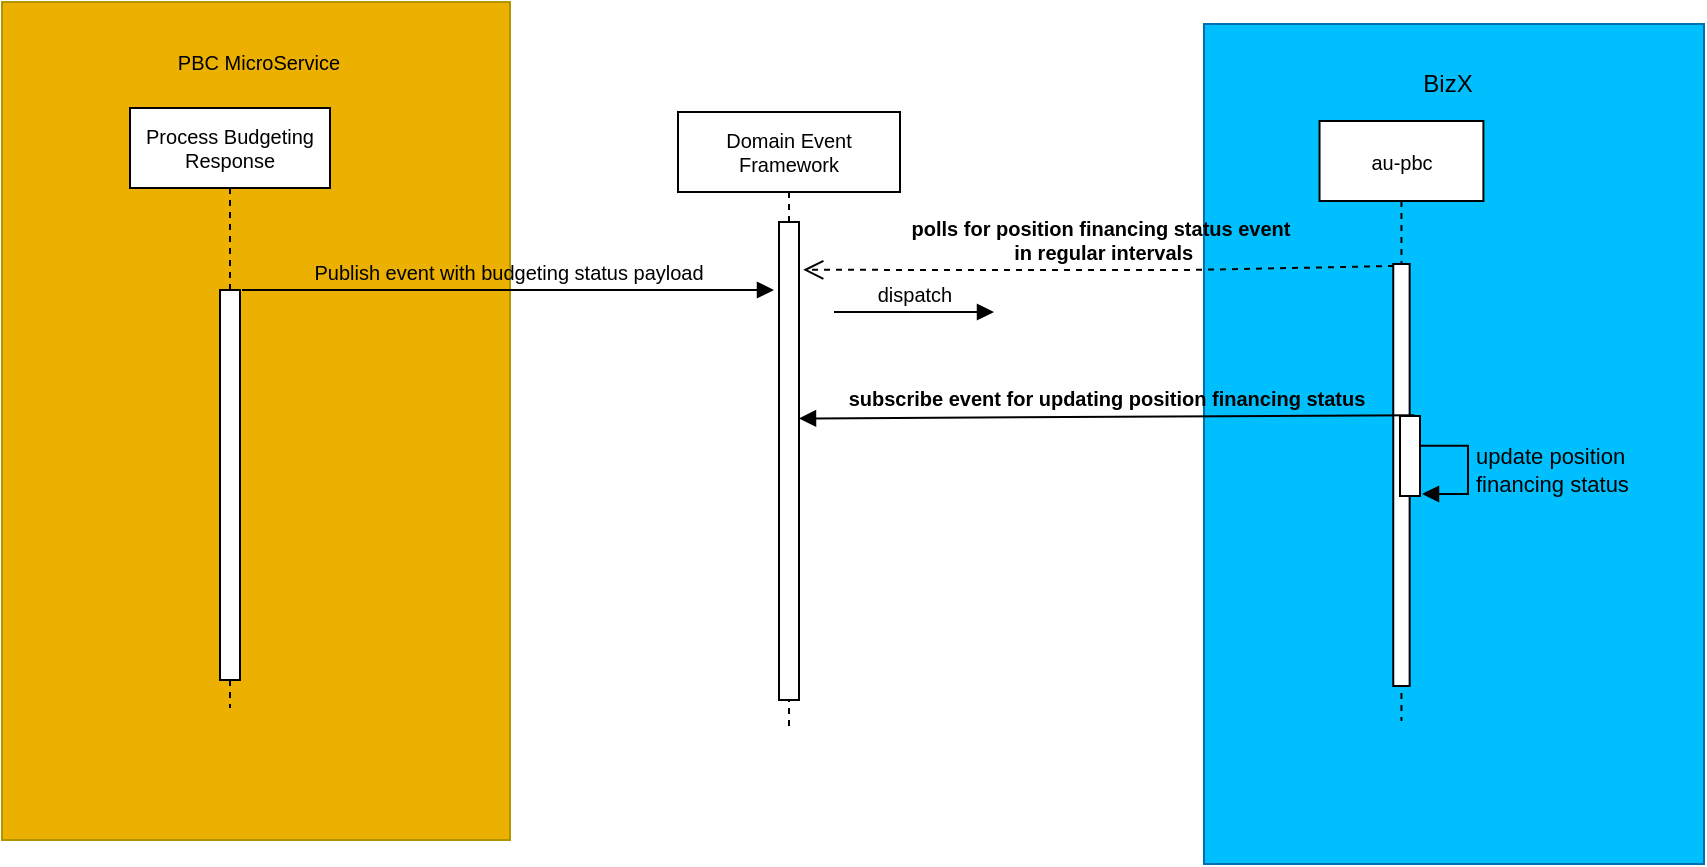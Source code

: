 <mxfile version="20.3.7" type="github">
  <diagram id="wJFIlY55Ic1AygLS4aco" name="PBC">
    <mxGraphModel dx="1239" dy="711" grid="0" gridSize="10" guides="1" tooltips="1" connect="1" arrows="1" fold="1" page="1" pageScale="1" pageWidth="827" pageHeight="1169" background="none" math="0" shadow="0">
      <root>
        <mxCell id="0" />
        <mxCell id="1" parent="0" />
        <mxCell id="ktJitoXzX8yOROSHFtFX-9" value="" style="rounded=0;whiteSpace=wrap;html=1;strokeColor=#B09500;fillColor=#EBB000;fontColor=#000000;container=0;" parent="1" vertex="1">
          <mxGeometry x="49" y="39" width="254" height="419" as="geometry" />
        </mxCell>
        <mxCell id="ktJitoXzX8yOROSHFtFX-10" value="&lt;font style=&quot;font-size: 10px;&quot;&gt;PBC MicroService&lt;/font&gt;" style="text;html=1;strokeColor=none;fillColor=none;align=center;verticalAlign=middle;whiteSpace=wrap;rounded=0;container=0;" parent="1" vertex="1">
          <mxGeometry x="83.89" y="54" width="187.011" height="30" as="geometry" />
        </mxCell>
        <mxCell id="ktJitoXzX8yOROSHFtFX-22" value="Process Budgeting Response" style="shape=umlLifeline;perimeter=lifelinePerimeter;whiteSpace=wrap;html=1;container=1;collapsible=0;recursiveResize=0;outlineConnect=0;fontSize=10;strokeColor=default;fillColor=#FFFFFF;rounded=0;" parent="1" vertex="1">
          <mxGeometry x="113" y="92" width="100" height="300" as="geometry" />
        </mxCell>
        <mxCell id="ktJitoXzX8yOROSHFtFX-32" value="" style="html=1;points=[];perimeter=orthogonalPerimeter;fontSize=10;strokeColor=default;fillColor=#FFFFFF;rounded=0;" parent="ktJitoXzX8yOROSHFtFX-22" vertex="1">
          <mxGeometry x="45" y="91" width="10" height="195" as="geometry" />
        </mxCell>
        <mxCell id="ktJitoXzX8yOROSHFtFX-31" value="Domain Event Framework" style="shape=umlLifeline;perimeter=lifelinePerimeter;whiteSpace=wrap;html=1;container=1;collapsible=0;recursiveResize=0;outlineConnect=0;fontSize=10;strokeColor=default;fillColor=#FFFFFF;rounded=0;" parent="1" vertex="1">
          <mxGeometry x="387" y="94" width="111" height="309" as="geometry" />
        </mxCell>
        <mxCell id="ktJitoXzX8yOROSHFtFX-35" value="" style="html=1;points=[];perimeter=orthogonalPerimeter;fontSize=10;fontColor=default;strokeColor=default;fillColor=#FFFFFF;rounded=0;" parent="ktJitoXzX8yOROSHFtFX-31" vertex="1">
          <mxGeometry x="50.5" y="55" width="10" height="239" as="geometry" />
        </mxCell>
        <mxCell id="ktJitoXzX8yOROSHFtFX-1" value="" style="rounded=0;whiteSpace=wrap;html=1;fillColor=#00BFFF;strokeColor=#006EAF;fontColor=#ffffff;container=0;" parent="1" vertex="1">
          <mxGeometry x="650" y="50" width="250" height="420" as="geometry" />
        </mxCell>
        <mxCell id="ktJitoXzX8yOROSHFtFX-27" value="au-pbc" style="shape=umlLifeline;perimeter=lifelinePerimeter;whiteSpace=wrap;html=1;container=0;collapsible=0;recursiveResize=0;outlineConnect=0;fontSize=10;strokeColor=default;fillColor=#FFFFFF;rounded=0;" parent="1" vertex="1">
          <mxGeometry x="707.764" y="98.5" width="81.935" height="300" as="geometry" />
        </mxCell>
        <mxCell id="ktJitoXzX8yOROSHFtFX-2" value="BizX" style="text;html=1;strokeColor=none;fillColor=none;align=center;verticalAlign=middle;whiteSpace=wrap;rounded=0;container=0;" parent="1" vertex="1">
          <mxGeometry x="752.833" y="63" width="38.485" height="34" as="geometry" />
        </mxCell>
        <mxCell id="1BRopTq9fd7QHmMv5jUN-4" value="" style="html=1;points=[];perimeter=orthogonalPerimeter;container=0;" vertex="1" parent="1">
          <mxGeometry x="744.63" y="170" width="8.19" height="211" as="geometry" />
        </mxCell>
        <mxCell id="ktJitoXzX8yOROSHFtFX-34" value="polls for position financing status event&lt;br&gt;&amp;nbsp;in regular intervals" style="html=1;verticalAlign=bottom;endArrow=open;dashed=1;endSize=8;rounded=0;labelBackgroundColor=none;fontSize=10;fontColor=default;fontStyle=1;entryX=1.21;entryY=0.1;entryDx=0;entryDy=0;entryPerimeter=0;" parent="1" edge="1" target="ktJitoXzX8yOROSHFtFX-35">
          <mxGeometry relative="1" as="geometry">
            <mxPoint x="745" y="171" as="sourcePoint" />
            <mxPoint x="441" y="173" as="targetPoint" />
            <Array as="points">
              <mxPoint x="642" y="173" />
              <mxPoint x="592" y="173" />
              <mxPoint x="553" y="173" />
            </Array>
          </mxGeometry>
        </mxCell>
        <mxCell id="1BRopTq9fd7QHmMv5jUN-2" value="&lt;font style=&quot;&quot;&gt;&lt;span style=&quot;font-size: 10px;&quot;&gt;&lt;b&gt;subscribe&amp;nbsp;event for updating position financing status&lt;/b&gt;&lt;/span&gt;&lt;/font&gt;" style="html=1;verticalAlign=bottom;endArrow=block;rounded=0;entryX=1;entryY=0.411;entryDx=0;entryDy=0;entryPerimeter=0;labelBackgroundColor=none;exitX=0.729;exitY=-0.008;exitDx=0;exitDy=0;exitPerimeter=0;" edge="1" parent="1" source="1BRopTq9fd7QHmMv5jUN-14" target="ktJitoXzX8yOROSHFtFX-35">
          <mxGeometry width="80" relative="1" as="geometry">
            <mxPoint x="739" y="247" as="sourcePoint" />
            <mxPoint x="446" y="244" as="targetPoint" />
          </mxGeometry>
        </mxCell>
        <mxCell id="ktJitoXzX8yOROSHFtFX-33" value="&lt;span style=&quot;font-weight: normal;&quot;&gt;Publish event with budgeting status payload&lt;/span&gt;" style="verticalAlign=bottom;endArrow=block;rounded=0;fontSize=10;labelBackgroundColor=none;fontColor=default;fontStyle=1;html=1;" parent="1" edge="1">
          <mxGeometry width="80" relative="1" as="geometry">
            <mxPoint x="169" y="183" as="sourcePoint" />
            <mxPoint x="435" y="183" as="targetPoint" />
            <Array as="points" />
          </mxGeometry>
        </mxCell>
        <mxCell id="1BRopTq9fd7QHmMv5jUN-13" value="dispatch" style="html=1;verticalAlign=bottom;endArrow=block;rounded=0;labelBackgroundColor=none;fontSize=10;" edge="1" parent="1">
          <mxGeometry width="80" relative="1" as="geometry">
            <mxPoint x="465" y="194" as="sourcePoint" />
            <mxPoint x="545" y="194" as="targetPoint" />
          </mxGeometry>
        </mxCell>
        <mxCell id="1BRopTq9fd7QHmMv5jUN-18" value="" style="group" vertex="1" connectable="0" parent="1">
          <mxGeometry x="748" y="246" width="34" height="40" as="geometry" />
        </mxCell>
        <mxCell id="1BRopTq9fd7QHmMv5jUN-6" value="update position &lt;br&gt;financing status" style="edgeStyle=orthogonalEdgeStyle;html=1;align=left;spacingLeft=2;endArrow=block;rounded=0;labelBackgroundColor=none;exitX=1.029;exitY=0.373;exitDx=0;exitDy=0;exitPerimeter=0;" edge="1" parent="1BRopTq9fd7QHmMv5jUN-18" source="1BRopTq9fd7QHmMv5jUN-14">
          <mxGeometry relative="1" as="geometry">
            <mxPoint x="9" y="-3" as="sourcePoint" />
            <Array as="points">
              <mxPoint x="34" y="14" />
              <mxPoint x="34" y="39" />
            </Array>
            <mxPoint x="11" y="39" as="targetPoint" />
          </mxGeometry>
        </mxCell>
        <mxCell id="1BRopTq9fd7QHmMv5jUN-14" value="" style="html=1;points=[];perimeter=orthogonalPerimeter;fontSize=10;fillColor=#FFFFFF;" vertex="1" parent="1BRopTq9fd7QHmMv5jUN-18">
          <mxGeometry width="10" height="40" as="geometry" />
        </mxCell>
      </root>
    </mxGraphModel>
  </diagram>
</mxfile>
